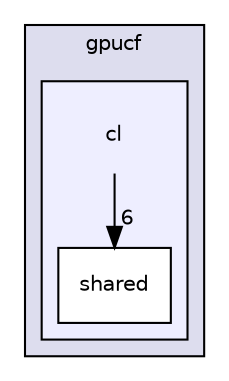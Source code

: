 digraph "/home/travis/build/AliceO2Group/AliceO2/GPU/GPUTracking/gpucf/cl" {
  bgcolor=transparent;
  compound=true
  node [ fontsize="10", fontname="Helvetica"];
  edge [ labelfontsize="10", labelfontname="Helvetica"];
  subgraph clusterdir_4515da4bbbd61710971ca81238ef3af5 {
    graph [ bgcolor="#ddddee", pencolor="black", label="gpucf" fontname="Helvetica", fontsize="10", URL="dir_4515da4bbbd61710971ca81238ef3af5.html"]
  subgraph clusterdir_35e454b4a34cef037ce642c7cd222bdd {
    graph [ bgcolor="#eeeeff", pencolor="black", label="" URL="dir_35e454b4a34cef037ce642c7cd222bdd.html"];
    dir_35e454b4a34cef037ce642c7cd222bdd [shape=plaintext label="cl"];
    dir_83e953c57ca914c25517677508399791 [shape=box label="shared" color="black" fillcolor="white" style="filled" URL="dir_83e953c57ca914c25517677508399791.html"];
  }
  }
  dir_35e454b4a34cef037ce642c7cd222bdd->dir_83e953c57ca914c25517677508399791 [headlabel="6", labeldistance=1.5 headhref="dir_000147_000148.html"];
}
